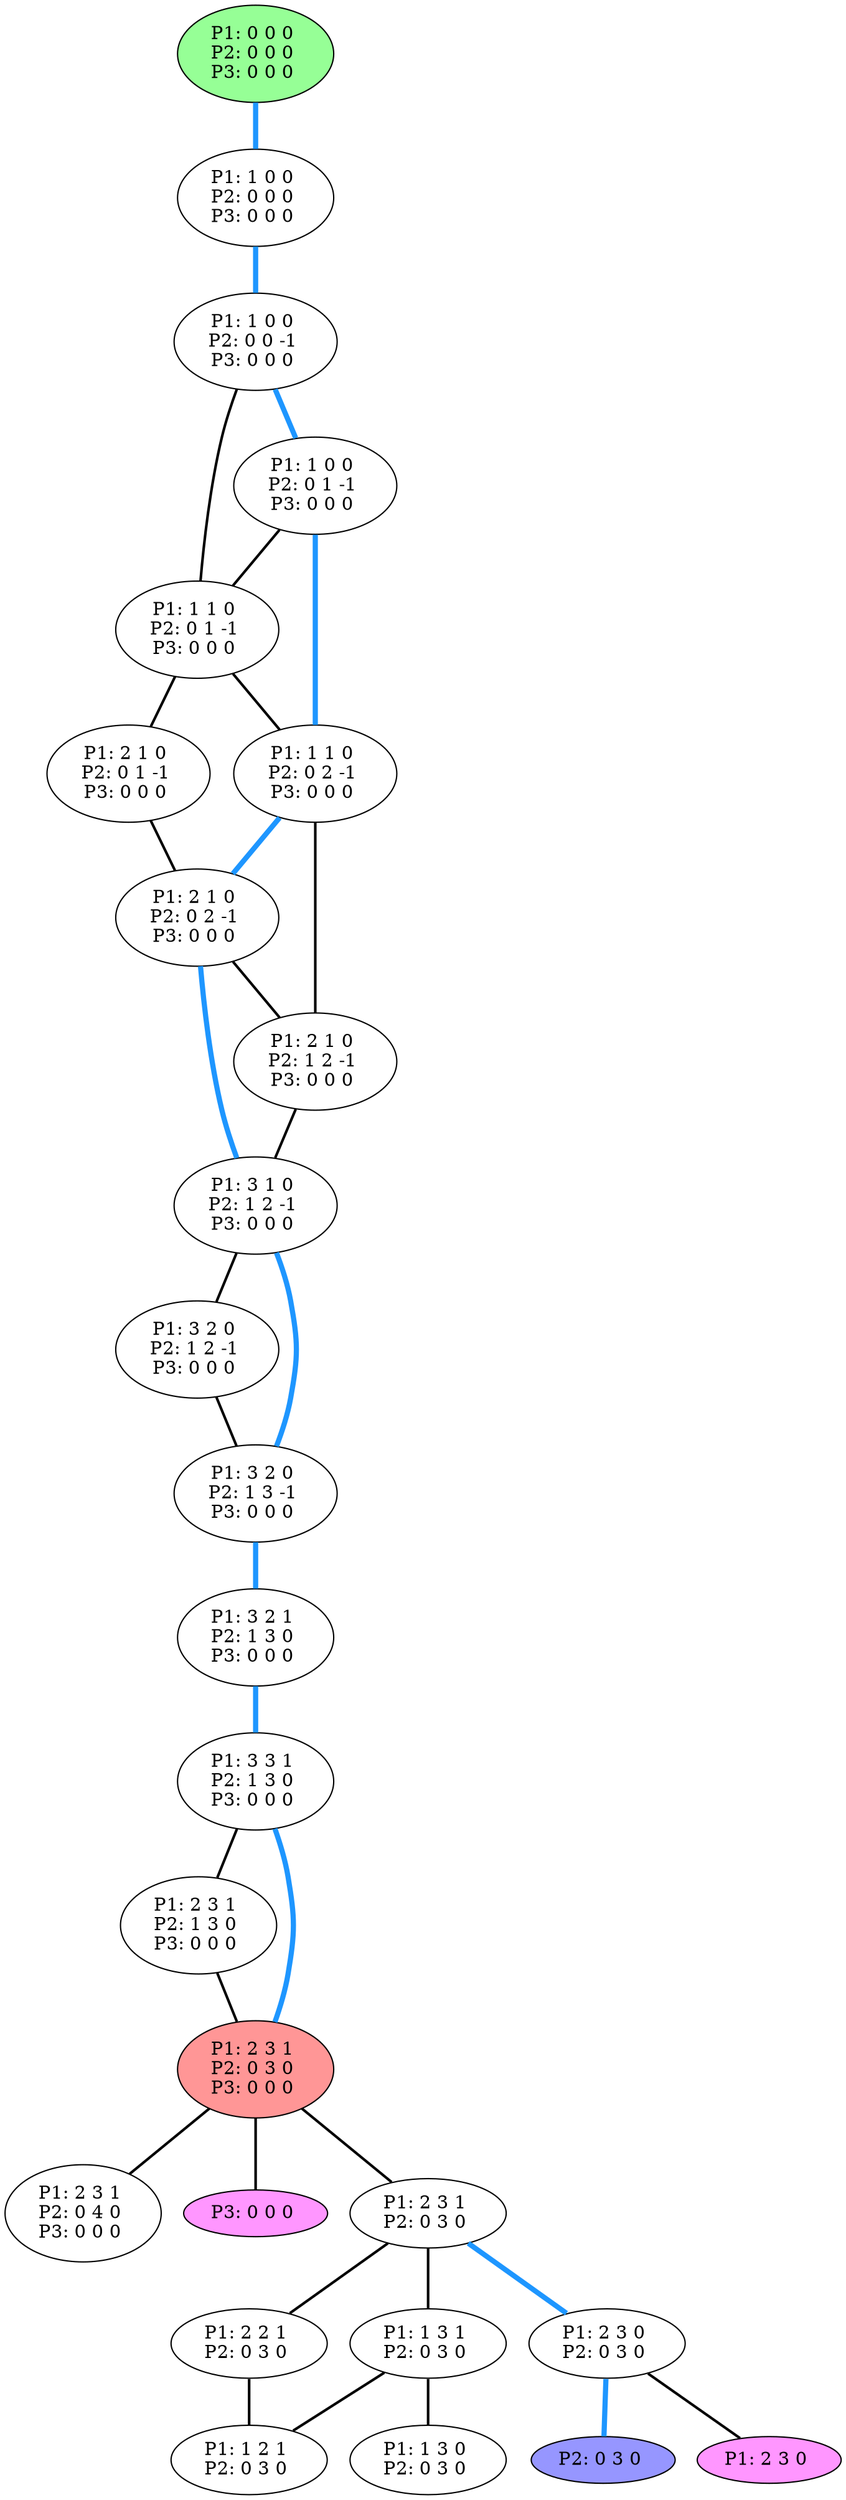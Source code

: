 graph G {
color = "black"
0 [label = "P1: 0 0 0 
P2: 0 0 0 
P3: 0 0 0 
",  style="filled", fillcolor = "#96FF96"];
1 [label = "P1: 1 0 0 
P2: 0 0 0 
P3: 0 0 0 
"];
2 [label = "P1: 1 0 0 
P2: 0 0 -1 
P3: 0 0 0 
"];
3 [label = "P1: 1 0 0 
P2: 0 1 -1 
P3: 0 0 0 
"];
4 [label = "P1: 1 1 0 
P2: 0 1 -1 
P3: 0 0 0 
"];
5 [label = "P1: 1 1 0 
P2: 0 2 -1 
P3: 0 0 0 
"];
6 [label = "P1: 2 1 0 
P2: 0 1 -1 
P3: 0 0 0 
"];
7 [label = "P1: 2 1 0 
P2: 0 2 -1 
P3: 0 0 0 
"];
8 [label = "P1: 2 1 0 
P2: 1 2 -1 
P3: 0 0 0 
"];
9 [label = "P1: 3 1 0 
P2: 1 2 -1 
P3: 0 0 0 
"];
10 [label = "P1: 3 2 0 
P2: 1 2 -1 
P3: 0 0 0 
"];
11 [label = "P1: 3 2 0 
P2: 1 3 -1 
P3: 0 0 0 
"];
12 [label = "P1: 3 2 1 
P2: 1 3 0 
P3: 0 0 0 
"];
13 [label = "P1: 3 3 1 
P2: 1 3 0 
P3: 0 0 0 
"];
14 [label = "P1: 2 3 1 
P2: 1 3 0 
P3: 0 0 0 
"];
15 [label = "P1: 2 3 1 
P2: 0 3 0 
P3: 0 0 0 
",  style="filled", fillcolor = "#FF9696"];
16 [label = "P1: 2 3 1 
P2: 0 4 0 
P3: 0 0 0 
"];
17 [label = "P3: 0 0 0 
",  style="filled", fillcolor = "#FF96FF"];
18 [label = "P1: 2 3 1 
P2: 0 3 0 
"];
19 [label = "P1: 1 3 1 
P2: 0 3 0 
"];
20 [label = "P1: 2 2 1 
P2: 0 3 0 
"];
21 [label = "P1: 2 3 0 
P2: 0 3 0 
"];
22 [label = "P1: 1 2 1 
P2: 0 3 0 
"];
23 [label = "P1: 1 3 0 
P2: 0 3 0 
"];
24 [label = "P2: 0 3 0 
", style="filled", fillcolor = "#9696FF"];
25 [label = "P1: 2 3 0 
",  style="filled", fillcolor = "#FF96FF"];
edge [style=bold];
0 -- 1 [color="#1E96FF", penwidth=4.0];

1 -- 2 [color="#1E96FF", penwidth=4.0];

2 -- 3 [color="#1E96FF", penwidth=4.0];
2 -- 4 [color=black];

3 -- 4 [color=black];
3 -- 5 [color="#1E96FF", penwidth=4.0];

4 -- 6 [color=black];
4 -- 5 [color=black];

5 -- 7 [color="#1E96FF", penwidth=4.0];
5 -- 8 [color=black];

6 -- 7 [color=black];

7 -- 8 [color=black];
7 -- 9 [color="#1E96FF", penwidth=4.0];

8 -- 9 [color=black];

9 -- 10 [color=black];
9 -- 11 [color="#1E96FF", penwidth=4.0];

10 -- 11 [color=black];

11 -- 12 [color="#1E96FF", penwidth=4.0];

12 -- 13 [color="#1E96FF", penwidth=4.0];

13 -- 14 [color=black];
13 -- 15 [color="#1E96FF", penwidth=4.0];

14 -- 15 [color=black];

15 -- 16 [color=black];
15 -- 17 [color=black];
15 -- 18 [color=black];


18 -- 19 [color=black];
18 -- 20 [color=black];
18 -- 21 [color="#1E96FF", penwidth=4.0];

19 -- 22 [color=black];
19 -- 23 [color=black];

20 -- 22 [color=black];

21 -- 24 [color="#1E96FF", penwidth=4.0];
21 -- 25 [color=black];



}

